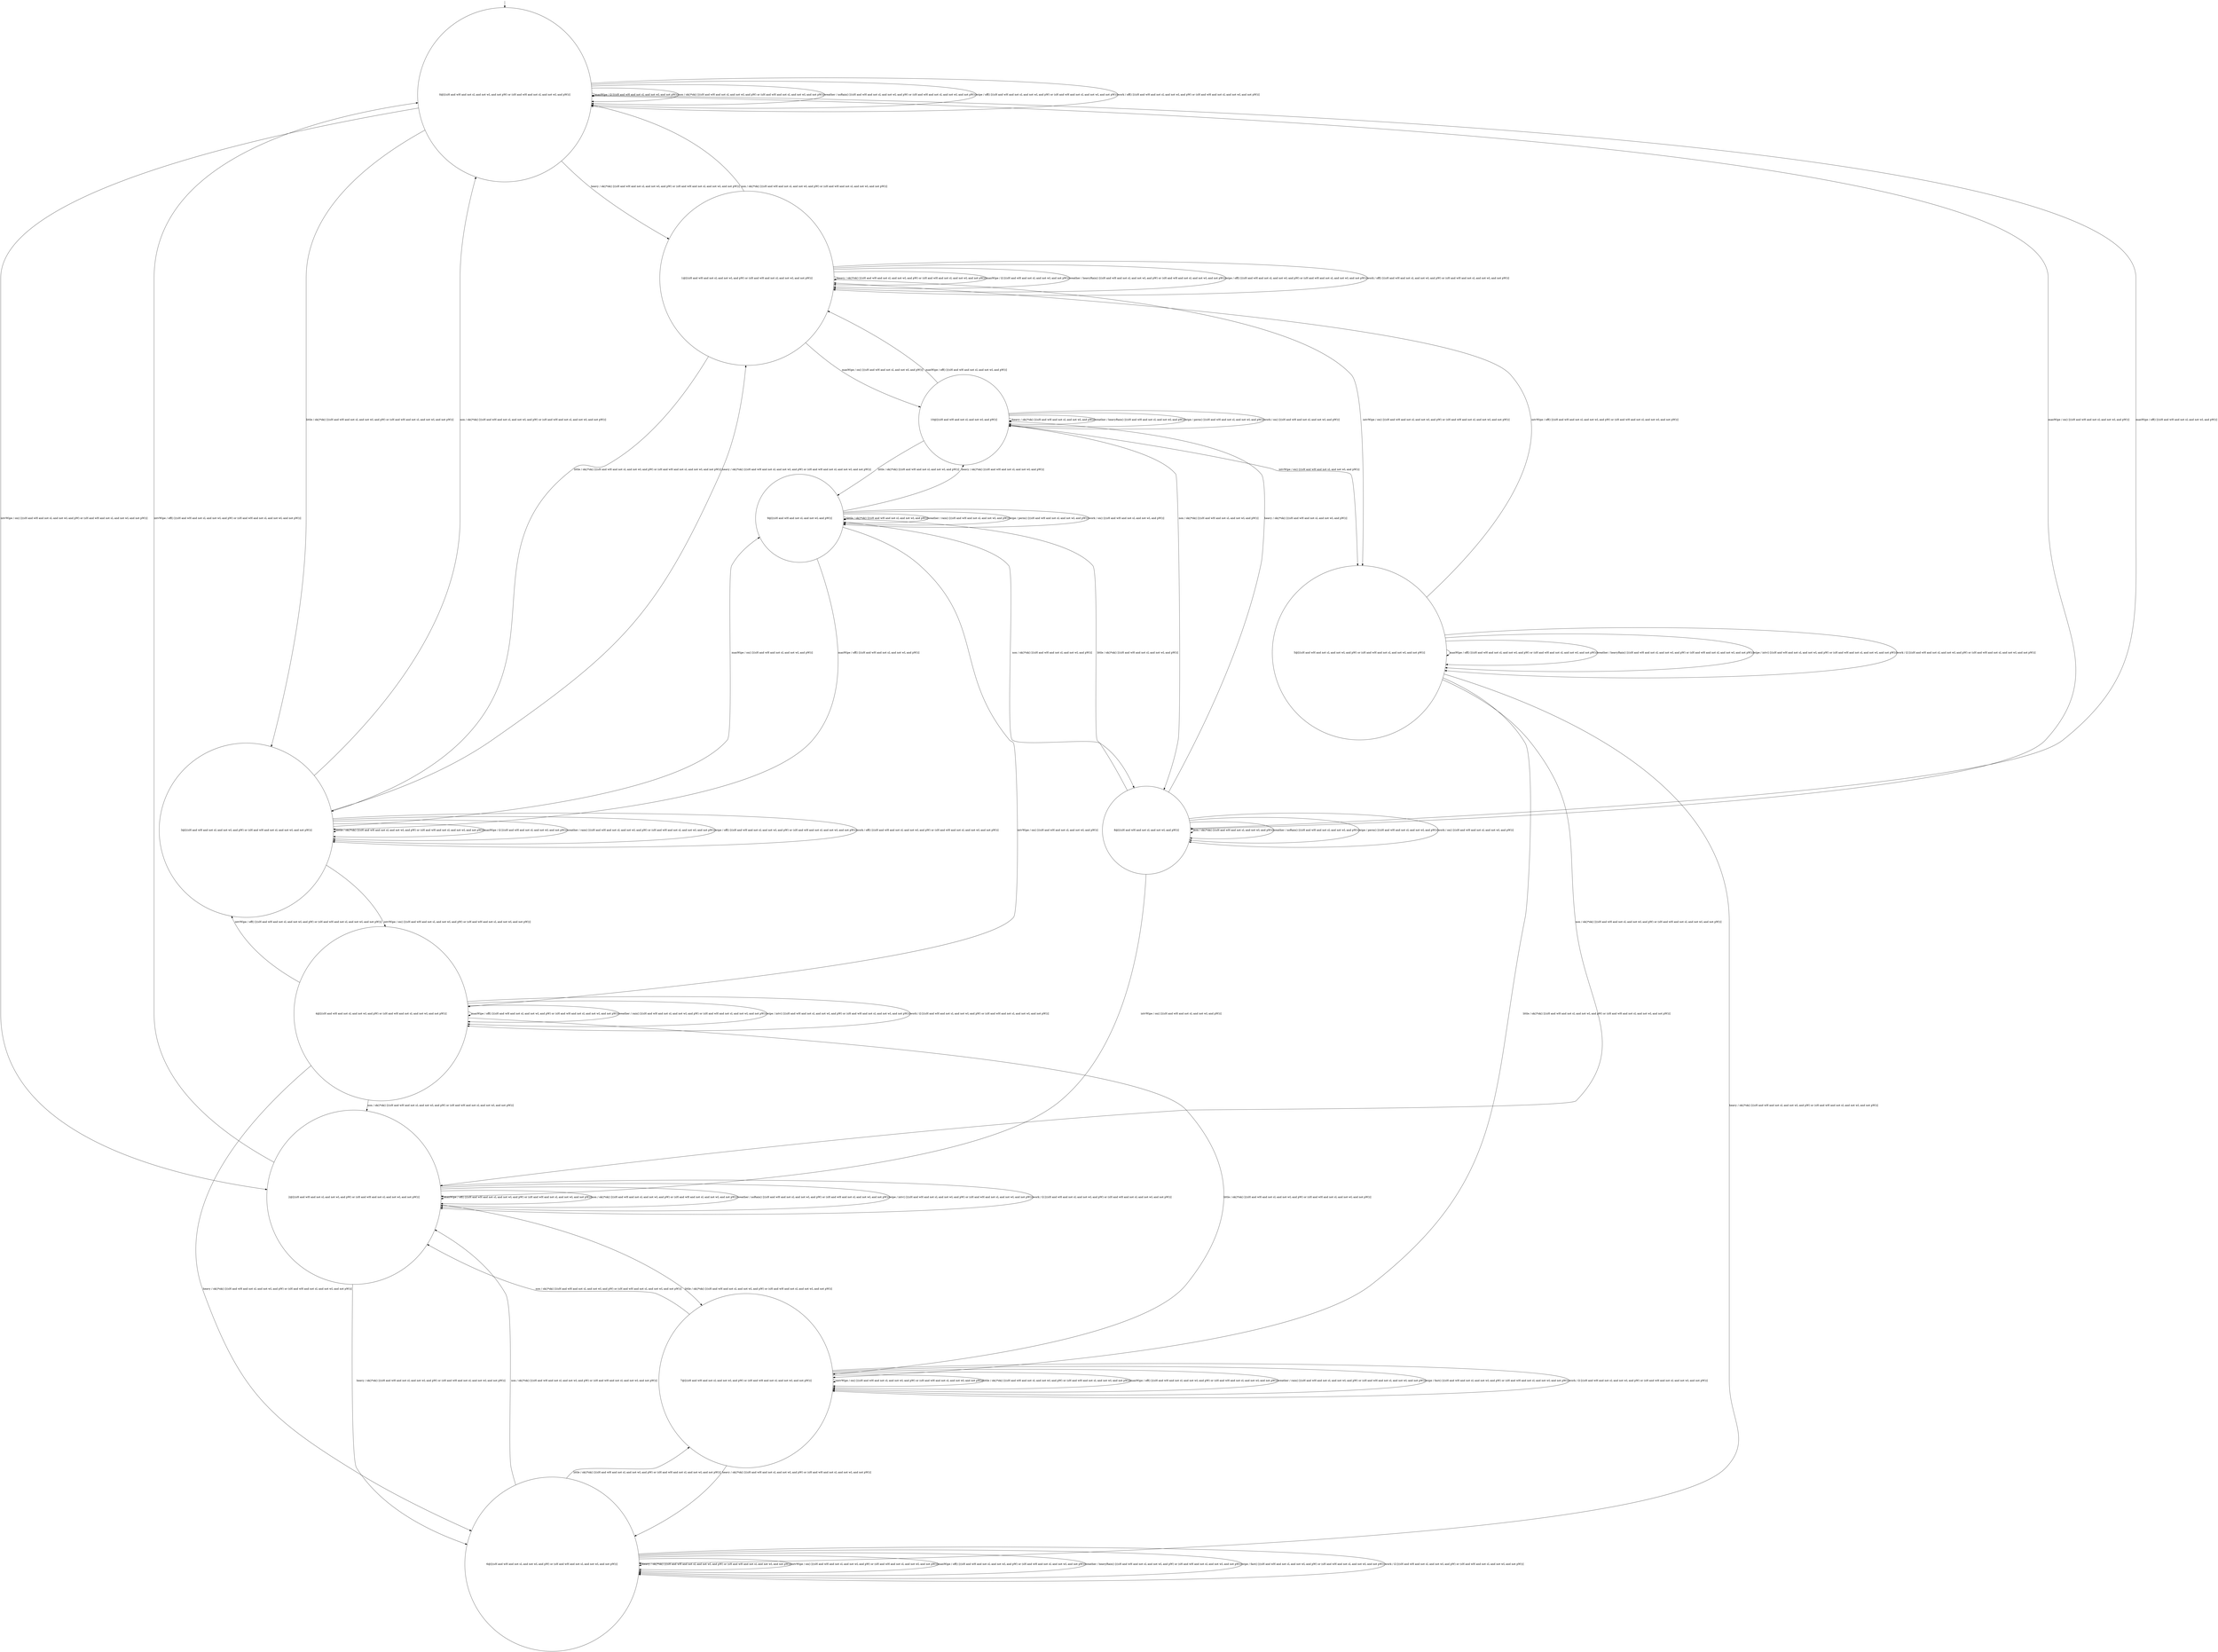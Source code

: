 digraph g {
	edge [lblstyle="above, sloped"];
	s0 [shape="circle" label="0@[((sH and wH and not sL and not wL and not pW) or (sH and wH and not sL and not wL and pW))]"];
	s1 [shape="circle" label="1@[((sH and wH and not sL and not wL and pW) or (sH and wH and not sL and not wL and not pW))]"];
	s2 [shape="circle" label="2@[((sH and wH and not sL and not wL and pW) or (sH and wH and not sL and not wL and not pW))]"];
	s3 [shape="circle" label="3@[((sH and wH and not sL and not wL and pW) or (sH and wH and not sL and not wL and not pW))]"];
	s4 [shape="circle" label="4@[((sH and wH and not sL and not wL and pW) or (sH and wH and not sL and not wL and not pW))]"];
	s5 [shape="circle" label="5@[((sH and wH and not sL and not wL and pW) or (sH and wH and not sL and not wL and not pW))]"];
	s6 [shape="circle" label="6@[((sH and wH and not sL and not wL and pW) or (sH and wH and not sL and not wL and not pW))]"];
	s7 [shape="circle" label="7@[((sH and wH and not sL and not wL and pW) or (sH and wH and not sL and not wL and not pW))]"];
	s8 [shape="circle" label="8@[((sH and wH and not sL and not wL and pW))]"];
	s9 [shape="circle" label="9@[((sH and wH and not sL and not wL and pW))]"];
	s10 [shape="circle" label="10@[((sH and wH and not sL and not wL and pW))]"];
	s0 -> s1 [label="heavy / ok()*ok() [((sH and wH and not sL and not wL and pW) or (sH and wH and not sL and not wL and not pW))]"];
	s0 -> s2 [label="intvWipe / on() [((sH and wH and not sL and not wL and pW) or (sH and wH and not sL and not wL and not pW))]"];
	s0 -> s3 [label="little / ok()*ok() [((sH and wH and not sL and not wL and pW) or (sH and wH and not sL and not wL and not pW))]"];
	s0 -> s0 [label="manWipe / Ω [((sH and wH and not sL and not wL and not pW))]"];
	s0 -> s8 [label="manWipe / on() [((sH and wH and not sL and not wL and pW))]"];
	s0 -> s0 [label="non / ok()*ok() [((sH and wH and not sL and not wL and pW) or (sH and wH and not sL and not wL and not pW))]"];
	s0 -> s0 [label="weather / noRain() [((sH and wH and not sL and not wL and pW) or (sH and wH and not sL and not wL and not pW))]"];
	s0 -> s0 [label="wipe / off() [((sH and wH and not sL and not wL and pW) or (sH and wH and not sL and not wL and not pW))]"];
	s0 -> s0 [label="work / off() [((sH and wH and not sL and not wL and pW) or (sH and wH and not sL and not wL and not pW))]"];
	s1 -> s1 [label="heavy / ok()*ok() [((sH and wH and not sL and not wL and pW) or (sH and wH and not sL and not wL and not pW))]"];
	s1 -> s5 [label="intvWipe / on() [((sH and wH and not sL and not wL and pW) or (sH and wH and not sL and not wL and not pW))]"];
	s1 -> s3 [label="little / ok()*ok() [((sH and wH and not sL and not wL and pW) or (sH and wH and not sL and not wL and not pW))]"];
	s1 -> s10 [label="manWipe / on() [((sH and wH and not sL and not wL and pW))]"];
	s1 -> s1 [label="manWipe / Ω [((sH and wH and not sL and not wL and not pW))]"];
	s1 -> s0 [label="non / ok()*ok() [((sH and wH and not sL and not wL and pW) or (sH and wH and not sL and not wL and not pW))]"];
	s1 -> s1 [label="weather / heavyRain() [((sH and wH and not sL and not wL and pW) or (sH and wH and not sL and not wL and not pW))]"];
	s1 -> s1 [label="wipe / off() [((sH and wH and not sL and not wL and pW) or (sH and wH and not sL and not wL and not pW))]"];
	s1 -> s1 [label="work / off() [((sH and wH and not sL and not wL and pW) or (sH and wH and not sL and not wL and not pW))]"];
	s2 -> s6 [label="heavy / ok()*ok() [((sH and wH and not sL and not wL and pW) or (sH and wH and not sL and not wL and not pW))]"];
	s2 -> s0 [label="intvWipe / off() [((sH and wH and not sL and not wL and pW) or (sH and wH and not sL and not wL and not pW))]"];
	s2 -> s7 [label="little / ok()*ok() [((sH and wH and not sL and not wL and pW) or (sH and wH and not sL and not wL and not pW))]"];
	s2 -> s2 [label="manWipe / off() [((sH and wH and not sL and not wL and pW) or (sH and wH and not sL and not wL and not pW))]"];
	s2 -> s2 [label="non / ok()*ok() [((sH and wH and not sL and not wL and pW) or (sH and wH and not sL and not wL and not pW))]"];
	s2 -> s2 [label="weather / noRain() [((sH and wH and not sL and not wL and pW) or (sH and wH and not sL and not wL and not pW))]"];
	s2 -> s2 [label="wipe / intv() [((sH and wH and not sL and not wL and pW) or (sH and wH and not sL and not wL and not pW))]"];
	s2 -> s2 [label="work / Ω [((sH and wH and not sL and not wL and pW) or (sH and wH and not sL and not wL and not pW))]"];
	s3 -> s1 [label="heavy / ok()*ok() [((sH and wH and not sL and not wL and pW) or (sH and wH and not sL and not wL and not pW))]"];
	s3 -> s4 [label="intvWipe / on() [((sH and wH and not sL and not wL and pW) or (sH and wH and not sL and not wL and not pW))]"];
	s3 -> s3 [label="little / ok()*ok() [((sH and wH and not sL and not wL and pW) or (sH and wH and not sL and not wL and not pW))]"];
	s3 -> s3 [label="manWipe / Ω [((sH and wH and not sL and not wL and not pW))]"];
	s3 -> s9 [label="manWipe / on() [((sH and wH and not sL and not wL and pW))]"];
	s3 -> s0 [label="non / ok()*ok() [((sH and wH and not sL and not wL and pW) or (sH and wH and not sL and not wL and not pW))]"];
	s3 -> s3 [label="weather / rain() [((sH and wH and not sL and not wL and pW) or (sH and wH and not sL and not wL and not pW))]"];
	s3 -> s3 [label="wipe / off() [((sH and wH and not sL and not wL and pW) or (sH and wH and not sL and not wL and not pW))]"];
	s3 -> s3 [label="work / off() [((sH and wH and not sL and not wL and pW) or (sH and wH and not sL and not wL and not pW))]"];
	s4 -> s6 [label="heavy / ok()*ok() [((sH and wH and not sL and not wL and pW) or (sH and wH and not sL and not wL and not pW))]"];
	s4 -> s3 [label="intvWipe / off() [((sH and wH and not sL and not wL and pW) or (sH and wH and not sL and not wL and not pW))]"];
	s4 -> s7 [label="little / ok()*ok() [((sH and wH and not sL and not wL and pW) or (sH and wH and not sL and not wL and not pW))]"];
	s4 -> s4 [label="manWipe / off() [((sH and wH and not sL and not wL and pW) or (sH and wH and not sL and not wL and not pW))]"];
	s4 -> s2 [label="non / ok()*ok() [((sH and wH and not sL and not wL and pW) or (sH and wH and not sL and not wL and not pW))]"];
	s4 -> s4 [label="weather / rain() [((sH and wH and not sL and not wL and pW) or (sH and wH and not sL and not wL and not pW))]"];
	s4 -> s4 [label="wipe / intv() [((sH and wH and not sL and not wL and pW) or (sH and wH and not sL and not wL and not pW))]"];
	s4 -> s4 [label="work / Ω [((sH and wH and not sL and not wL and pW) or (sH and wH and not sL and not wL and not pW))]"];
	s5 -> s6 [label="heavy / ok()*ok() [((sH and wH and not sL and not wL and pW) or (sH and wH and not sL and not wL and not pW))]"];
	s5 -> s1 [label="intvWipe / off() [((sH and wH and not sL and not wL and pW) or (sH and wH and not sL and not wL and not pW))]"];
	s5 -> s7 [label="little / ok()*ok() [((sH and wH and not sL and not wL and pW) or (sH and wH and not sL and not wL and not pW))]"];
	s5 -> s5 [label="manWipe / off() [((sH and wH and not sL and not wL and pW) or (sH and wH and not sL and not wL and not pW))]"];
	s5 -> s2 [label="non / ok()*ok() [((sH and wH and not sL and not wL and pW) or (sH and wH and not sL and not wL and not pW))]"];
	s5 -> s5 [label="weather / heavyRain() [((sH and wH and not sL and not wL and pW) or (sH and wH and not sL and not wL and not pW))]"];
	s5 -> s5 [label="wipe / intv() [((sH and wH and not sL and not wL and pW) or (sH and wH and not sL and not wL and not pW))]"];
	s5 -> s5 [label="work / Ω [((sH and wH and not sL and not wL and pW) or (sH and wH and not sL and not wL and not pW))]"];
	s6 -> s6 [label="heavy / ok()*ok() [((sH and wH and not sL and not wL and pW) or (sH and wH and not sL and not wL and not pW))]"];
	s6 -> s6 [label="intvWipe / on() [((sH and wH and not sL and not wL and pW) or (sH and wH and not sL and not wL and not pW))]"];
	s6 -> s7 [label="little / ok()*ok() [((sH and wH and not sL and not wL and pW) or (sH and wH and not sL and not wL and not pW))]"];
	s6 -> s6 [label="manWipe / off() [((sH and wH and not sL and not wL and pW) or (sH and wH and not sL and not wL and not pW))]"];
	s6 -> s2 [label="non / ok()*ok() [((sH and wH and not sL and not wL and pW) or (sH and wH and not sL and not wL and not pW))]"];
	s6 -> s6 [label="weather / heavyRain() [((sH and wH and not sL and not wL and pW) or (sH and wH and not sL and not wL and not pW))]"];
	s6 -> s6 [label="wipe / fast() [((sH and wH and not sL and not wL and pW) or (sH and wH and not sL and not wL and not pW))]"];
	s6 -> s6 [label="work / Ω [((sH and wH and not sL and not wL and pW) or (sH and wH and not sL and not wL and not pW))]"];
	s7 -> s6 [label="heavy / ok()*ok() [((sH and wH and not sL and not wL and pW) or (sH and wH and not sL and not wL and not pW))]"];
	s7 -> s7 [label="intvWipe / on() [((sH and wH and not sL and not wL and pW) or (sH and wH and not sL and not wL and not pW))]"];
	s7 -> s7 [label="little / ok()*ok() [((sH and wH and not sL and not wL and pW) or (sH and wH and not sL and not wL and not pW))]"];
	s7 -> s7 [label="manWipe / off() [((sH and wH and not sL and not wL and pW) or (sH and wH and not sL and not wL and not pW))]"];
	s7 -> s2 [label="non / ok()*ok() [((sH and wH and not sL and not wL and pW) or (sH and wH and not sL and not wL and not pW))]"];
	s7 -> s7 [label="weather / rain() [((sH and wH and not sL and not wL and pW) or (sH and wH and not sL and not wL and not pW))]"];
	s7 -> s7 [label="wipe / fast() [((sH and wH and not sL and not wL and pW) or (sH and wH and not sL and not wL and not pW))]"];
	s7 -> s7 [label="work / Ω [((sH and wH and not sL and not wL and pW) or (sH and wH and not sL and not wL and not pW))]"];
	s8 -> s10 [label="heavy / ok()*ok() [((sH and wH and not sL and not wL and pW))]"];
	s8 -> s2 [label="intvWipe / on() [((sH and wH and not sL and not wL and pW))]"];
	s8 -> s9 [label="little / ok()*ok() [((sH and wH and not sL and not wL and pW))]"];
	s8 -> s0 [label="manWipe / off() [((sH and wH and not sL and not wL and pW))]"];
	s8 -> s8 [label="non / ok()*ok() [((sH and wH and not sL and not wL and pW))]"];
	s8 -> s8 [label="weather / noRain() [((sH and wH and not sL and not wL and pW))]"];
	s8 -> s8 [label="wipe / perm() [((sH and wH and not sL and not wL and pW))]"];
	s8 -> s8 [label="work / on() [((sH and wH and not sL and not wL and pW))]"];
	s9 -> s10 [label="heavy / ok()*ok() [((sH and wH and not sL and not wL and pW))]"];
	s9 -> s4 [label="intvWipe / on() [((sH and wH and not sL and not wL and pW))]"];
	s9 -> s9 [label="little / ok()*ok() [((sH and wH and not sL and not wL and pW))]"];
	s9 -> s3 [label="manWipe / off() [((sH and wH and not sL and not wL and pW))]"];
	s9 -> s8 [label="non / ok()*ok() [((sH and wH and not sL and not wL and pW))]"];
	s9 -> s9 [label="weather / rain() [((sH and wH and not sL and not wL and pW))]"];
	s9 -> s9 [label="wipe / perm() [((sH and wH and not sL and not wL and pW))]"];
	s9 -> s9 [label="work / on() [((sH and wH and not sL and not wL and pW))]"];
	s10 -> s10 [label="heavy / ok()*ok() [((sH and wH and not sL and not wL and pW))]"];
	s10 -> s5 [label="intvWipe / on() [((sH and wH and not sL and not wL and pW))]"];
	s10 -> s9 [label="little / ok()*ok() [((sH and wH and not sL and not wL and pW))]"];
	s10 -> s1 [label="manWipe / off() [((sH and wH and not sL and not wL and pW))]"];
	s10 -> s8 [label="non / ok()*ok() [((sH and wH and not sL and not wL and pW))]"];
	s10 -> s10 [label="weather / heavyRain() [((sH and wH and not sL and not wL and pW))]"];
	s10 -> s10 [label="wipe / perm() [((sH and wH and not sL and not wL and pW))]"];
	s10 -> s10 [label="work / on() [((sH and wH and not sL and not wL and pW))]"];
	__start0 [label="" shape="none" width="0" height="0"];
	__start0 -> s0;
}